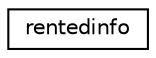 digraph "Graphical Class Hierarchy"
{
 // LATEX_PDF_SIZE
  edge [fontname="Helvetica",fontsize="10",labelfontname="Helvetica",labelfontsize="10"];
  node [fontname="Helvetica",fontsize="10",shape=record];
  rankdir="LR";
  Node0 [label="rentedinfo",height=0.2,width=0.4,color="black", fillcolor="white", style="filled",URL="$classrentedinfo.html",tooltip=" "];
}
